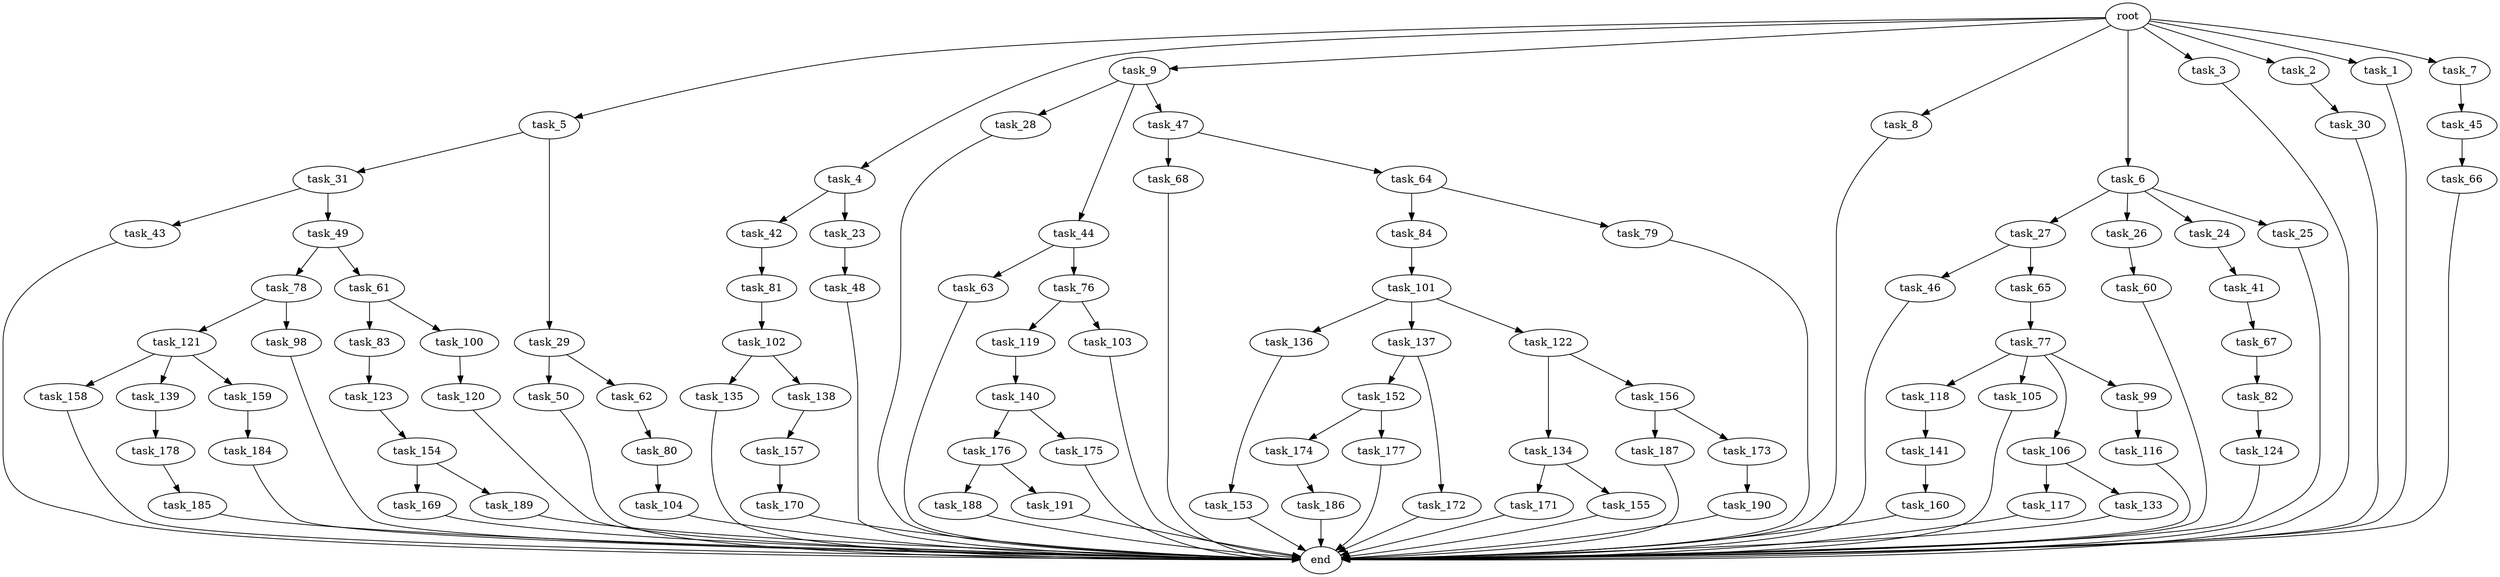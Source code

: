 digraph G {
  task_136 [size="343597383.680000"];
  task_27 [size="2147483648.000000"];
  task_68 [size="6957847019.520000"];
  task_117 [size="3092376453.120000"];
  task_119 [size="3092376453.120000"];
  task_83 [size="5497558138.880000"];
  task_185 [size="773094113.280000"];
  task_187 [size="6957847019.520000"];
  task_66 [size="4209067950.080000"];
  task_5 [size="10.240000"];
  task_4 [size="10.240000"];
  task_121 [size="1374389534.720000"];
  task_84 [size="6957847019.520000"];
  task_81 [size="1374389534.720000"];
  task_31 [size="1374389534.720000"];
  task_135 [size="1374389534.720000"];
  task_26 [size="2147483648.000000"];
  task_64 [size="6957847019.520000"];
  task_103 [size="3092376453.120000"];
  task_118 [size="5497558138.880000"];
  task_141 [size="343597383.680000"];
  task_190 [size="8589934592.000000"];
  task_116 [size="3092376453.120000"];
  task_28 [size="8589934592.000000"];
  task_102 [size="773094113.280000"];
  task_82 [size="1374389534.720000"];
  task_9 [size="10.240000"];
  task_44 [size="8589934592.000000"];
  task_174 [size="8589934592.000000"];
  task_98 [size="1374389534.720000"];
  task_169 [size="343597383.680000"];
  task_153 [size="6957847019.520000"];
  root [size="0.000000"];
  task_8 [size="10.240000"];
  task_50 [size="343597383.680000"];
  task_47 [size="8589934592.000000"];
  task_160 [size="5497558138.880000"];
  task_152 [size="6957847019.520000"];
  task_80 [size="5497558138.880000"];
  task_133 [size="3092376453.120000"];
  task_138 [size="1374389534.720000"];
  task_105 [size="5497558138.880000"];
  task_60 [size="4209067950.080000"];
  task_154 [size="4209067950.080000"];
  task_188 [size="773094113.280000"];
  task_134 [size="1374389534.720000"];
  task_158 [size="8589934592.000000"];
  task_24 [size="2147483648.000000"];
  task_186 [size="3092376453.120000"];
  task_104 [size="5497558138.880000"];
  task_177 [size="8589934592.000000"];
  task_106 [size="5497558138.880000"];
  task_43 [size="773094113.280000"];
  task_63 [size="8589934592.000000"];
  task_6 [size="10.240000"];
  task_173 [size="6957847019.520000"];
  task_3 [size="10.240000"];
  task_139 [size="8589934592.000000"];
  end [size="0.000000"];
  task_170 [size="1374389534.720000"];
  task_176 [size="4209067950.080000"];
  task_62 [size="343597383.680000"];
  task_78 [size="8589934592.000000"];
  task_157 [size="343597383.680000"];
  task_30 [size="6957847019.520000"];
  task_137 [size="343597383.680000"];
  task_140 [size="773094113.280000"];
  task_79 [size="6957847019.520000"];
  task_48 [size="1374389534.720000"];
  task_45 [size="8589934592.000000"];
  task_46 [size="2147483648.000000"];
  task_124 [size="6957847019.520000"];
  task_99 [size="5497558138.880000"];
  task_2 [size="10.240000"];
  task_41 [size="2147483648.000000"];
  task_25 [size="2147483648.000000"];
  task_171 [size="1374389534.720000"];
  task_156 [size="1374389534.720000"];
  task_42 [size="1374389534.720000"];
  task_29 [size="1374389534.720000"];
  task_123 [size="4209067950.080000"];
  task_23 [size="1374389534.720000"];
  task_1 [size="10.240000"];
  task_184 [size="1374389534.720000"];
  task_122 [size="343597383.680000"];
  task_178 [size="4209067950.080000"];
  task_120 [size="343597383.680000"];
  task_155 [size="1374389534.720000"];
  task_65 [size="2147483648.000000"];
  task_67 [size="4209067950.080000"];
  task_7 [size="10.240000"];
  task_172 [size="6957847019.520000"];
  task_189 [size="343597383.680000"];
  task_49 [size="773094113.280000"];
  task_76 [size="8589934592.000000"];
  task_100 [size="5497558138.880000"];
  task_191 [size="773094113.280000"];
  task_61 [size="8589934592.000000"];
  task_77 [size="2147483648.000000"];
  task_101 [size="773094113.280000"];
  task_159 [size="8589934592.000000"];
  task_175 [size="4209067950.080000"];

  task_136 -> task_153 [size="679477248.000000"];
  task_27 -> task_46 [size="209715200.000000"];
  task_27 -> task_65 [size="209715200.000000"];
  task_68 -> end [size="1.000000"];
  task_117 -> end [size="1.000000"];
  task_119 -> task_140 [size="75497472.000000"];
  task_83 -> task_123 [size="411041792.000000"];
  task_185 -> end [size="1.000000"];
  task_187 -> end [size="1.000000"];
  task_66 -> end [size="1.000000"];
  task_5 -> task_31 [size="134217728.000000"];
  task_5 -> task_29 [size="134217728.000000"];
  task_4 -> task_42 [size="134217728.000000"];
  task_4 -> task_23 [size="134217728.000000"];
  task_121 -> task_139 [size="838860800.000000"];
  task_121 -> task_158 [size="838860800.000000"];
  task_121 -> task_159 [size="838860800.000000"];
  task_84 -> task_101 [size="75497472.000000"];
  task_81 -> task_102 [size="75497472.000000"];
  task_31 -> task_49 [size="75497472.000000"];
  task_31 -> task_43 [size="75497472.000000"];
  task_135 -> end [size="1.000000"];
  task_26 -> task_60 [size="411041792.000000"];
  task_64 -> task_84 [size="679477248.000000"];
  task_64 -> task_79 [size="679477248.000000"];
  task_103 -> end [size="1.000000"];
  task_118 -> task_141 [size="33554432.000000"];
  task_141 -> task_160 [size="536870912.000000"];
  task_190 -> end [size="1.000000"];
  task_116 -> end [size="1.000000"];
  task_28 -> end [size="1.000000"];
  task_102 -> task_138 [size="134217728.000000"];
  task_102 -> task_135 [size="134217728.000000"];
  task_82 -> task_124 [size="679477248.000000"];
  task_9 -> task_44 [size="838860800.000000"];
  task_9 -> task_47 [size="838860800.000000"];
  task_9 -> task_28 [size="838860800.000000"];
  task_44 -> task_63 [size="838860800.000000"];
  task_44 -> task_76 [size="838860800.000000"];
  task_174 -> task_186 [size="301989888.000000"];
  task_98 -> end [size="1.000000"];
  task_169 -> end [size="1.000000"];
  task_153 -> end [size="1.000000"];
  root -> task_8 [size="1.000000"];
  root -> task_2 [size="1.000000"];
  root -> task_5 [size="1.000000"];
  root -> task_4 [size="1.000000"];
  root -> task_9 [size="1.000000"];
  root -> task_1 [size="1.000000"];
  root -> task_7 [size="1.000000"];
  root -> task_6 [size="1.000000"];
  root -> task_3 [size="1.000000"];
  task_8 -> end [size="1.000000"];
  task_50 -> end [size="1.000000"];
  task_47 -> task_64 [size="679477248.000000"];
  task_47 -> task_68 [size="679477248.000000"];
  task_160 -> end [size="1.000000"];
  task_152 -> task_177 [size="838860800.000000"];
  task_152 -> task_174 [size="838860800.000000"];
  task_80 -> task_104 [size="536870912.000000"];
  task_133 -> end [size="1.000000"];
  task_138 -> task_157 [size="33554432.000000"];
  task_105 -> end [size="1.000000"];
  task_60 -> end [size="1.000000"];
  task_154 -> task_189 [size="33554432.000000"];
  task_154 -> task_169 [size="33554432.000000"];
  task_188 -> end [size="1.000000"];
  task_134 -> task_155 [size="134217728.000000"];
  task_134 -> task_171 [size="134217728.000000"];
  task_158 -> end [size="1.000000"];
  task_24 -> task_41 [size="209715200.000000"];
  task_186 -> end [size="1.000000"];
  task_104 -> end [size="1.000000"];
  task_177 -> end [size="1.000000"];
  task_106 -> task_133 [size="301989888.000000"];
  task_106 -> task_117 [size="301989888.000000"];
  task_43 -> end [size="1.000000"];
  task_63 -> end [size="1.000000"];
  task_6 -> task_24 [size="209715200.000000"];
  task_6 -> task_27 [size="209715200.000000"];
  task_6 -> task_25 [size="209715200.000000"];
  task_6 -> task_26 [size="209715200.000000"];
  task_173 -> task_190 [size="838860800.000000"];
  task_3 -> end [size="1.000000"];
  task_139 -> task_178 [size="411041792.000000"];
  task_170 -> end [size="1.000000"];
  task_176 -> task_188 [size="75497472.000000"];
  task_176 -> task_191 [size="75497472.000000"];
  task_62 -> task_80 [size="536870912.000000"];
  task_78 -> task_121 [size="134217728.000000"];
  task_78 -> task_98 [size="134217728.000000"];
  task_157 -> task_170 [size="134217728.000000"];
  task_30 -> end [size="1.000000"];
  task_137 -> task_152 [size="679477248.000000"];
  task_137 -> task_172 [size="679477248.000000"];
  task_140 -> task_176 [size="411041792.000000"];
  task_140 -> task_175 [size="411041792.000000"];
  task_79 -> end [size="1.000000"];
  task_48 -> end [size="1.000000"];
  task_45 -> task_66 [size="411041792.000000"];
  task_46 -> end [size="1.000000"];
  task_124 -> end [size="1.000000"];
  task_99 -> task_116 [size="301989888.000000"];
  task_2 -> task_30 [size="679477248.000000"];
  task_41 -> task_67 [size="411041792.000000"];
  task_25 -> end [size="1.000000"];
  task_171 -> end [size="1.000000"];
  task_156 -> task_187 [size="679477248.000000"];
  task_156 -> task_173 [size="679477248.000000"];
  task_42 -> task_81 [size="134217728.000000"];
  task_29 -> task_50 [size="33554432.000000"];
  task_29 -> task_62 [size="33554432.000000"];
  task_123 -> task_154 [size="411041792.000000"];
  task_23 -> task_48 [size="134217728.000000"];
  task_1 -> end [size="1.000000"];
  task_184 -> end [size="1.000000"];
  task_122 -> task_134 [size="134217728.000000"];
  task_122 -> task_156 [size="134217728.000000"];
  task_178 -> task_185 [size="75497472.000000"];
  task_120 -> end [size="1.000000"];
  task_155 -> end [size="1.000000"];
  task_65 -> task_77 [size="209715200.000000"];
  task_67 -> task_82 [size="134217728.000000"];
  task_7 -> task_45 [size="838860800.000000"];
  task_172 -> end [size="1.000000"];
  task_189 -> end [size="1.000000"];
  task_49 -> task_78 [size="838860800.000000"];
  task_49 -> task_61 [size="838860800.000000"];
  task_76 -> task_119 [size="301989888.000000"];
  task_76 -> task_103 [size="301989888.000000"];
  task_100 -> task_120 [size="33554432.000000"];
  task_191 -> end [size="1.000000"];
  task_61 -> task_83 [size="536870912.000000"];
  task_61 -> task_100 [size="536870912.000000"];
  task_77 -> task_99 [size="536870912.000000"];
  task_77 -> task_118 [size="536870912.000000"];
  task_77 -> task_106 [size="536870912.000000"];
  task_77 -> task_105 [size="536870912.000000"];
  task_101 -> task_136 [size="33554432.000000"];
  task_101 -> task_137 [size="33554432.000000"];
  task_101 -> task_122 [size="33554432.000000"];
  task_159 -> task_184 [size="134217728.000000"];
  task_175 -> end [size="1.000000"];
}
